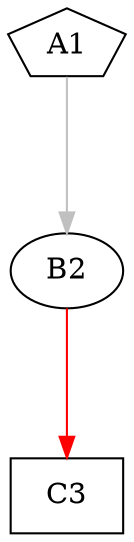 digraph G {
graph [root="Demo",rankdir   = TB, nodesep           = 0.6, mindist     = 1.0, ranksep = 1.0, overlap = false]
node [style     = "filled", fillcolor = "white", color = "black"]
A1[cpu="0", flags="0x00000000", type="switch", toffs="0", pattern="patternA", patentry="false", patexit="false", beamproc="beamA", bpentry="false", bpexit="false", shape     = "pentagon", fillcolor = "white"];
B2[cpu="0", flags="0x00000002", type="tmsg", toffs="15086678242799501039", pattern="patternB", patentry="false", patexit="false", beamproc="beamB", bpentry="false", bpexit="false", fid="1", gid="33", evtno="0", beamin="0", bpcstart="0", sid="0", bpid="0", reqnobeam="0", vacc="0", id="0x1021000000000000", par="0xd15ea5eddeadbeef", tef="0", shape     = "oval", fillcolor = "white"];
C3[cpu="0", flags="0x00000007", type="block", tperiod="0", pattern="patternC", patentry="false", patexit="false", beamproc="beamC", bpentry="false", bpexit="false", qlo="false", qhi="false", qil="false", shape     = "rectangle", fillcolor = "white"];
A1->B2 [type="prioil", color     = "gray"];
B2->C3 [type="defdst", color     = "red"];
}
